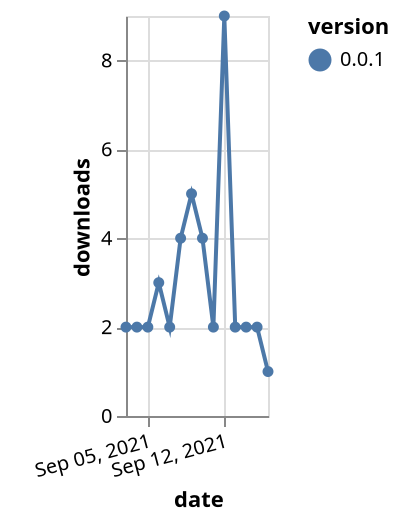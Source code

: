 {"$schema": "https://vega.github.io/schema/vega-lite/v5.json", "description": "A simple bar chart with embedded data.", "data": {"values": [{"date": "2021-09-03", "total": 2828, "delta": 2, "version": "0.0.1"}, {"date": "2021-09-04", "total": 2830, "delta": 2, "version": "0.0.1"}, {"date": "2021-09-05", "total": 2832, "delta": 2, "version": "0.0.1"}, {"date": "2021-09-06", "total": 2835, "delta": 3, "version": "0.0.1"}, {"date": "2021-09-07", "total": 2837, "delta": 2, "version": "0.0.1"}, {"date": "2021-09-08", "total": 2841, "delta": 4, "version": "0.0.1"}, {"date": "2021-09-09", "total": 2846, "delta": 5, "version": "0.0.1"}, {"date": "2021-09-10", "total": 2850, "delta": 4, "version": "0.0.1"}, {"date": "2021-09-11", "total": 2852, "delta": 2, "version": "0.0.1"}, {"date": "2021-09-12", "total": 2861, "delta": 9, "version": "0.0.1"}, {"date": "2021-09-13", "total": 2863, "delta": 2, "version": "0.0.1"}, {"date": "2021-09-14", "total": 2865, "delta": 2, "version": "0.0.1"}, {"date": "2021-09-15", "total": 2867, "delta": 2, "version": "0.0.1"}, {"date": "2021-09-16", "total": 2868, "delta": 1, "version": "0.0.1"}]}, "width": "container", "mark": {"type": "line", "point": {"filled": true}}, "encoding": {"x": {"field": "date", "type": "temporal", "timeUnit": "yearmonthdate", "title": "date", "axis": {"labelAngle": -15}}, "y": {"field": "delta", "type": "quantitative", "title": "downloads"}, "color": {"field": "version", "type": "nominal"}, "tooltip": {"field": "delta"}}}